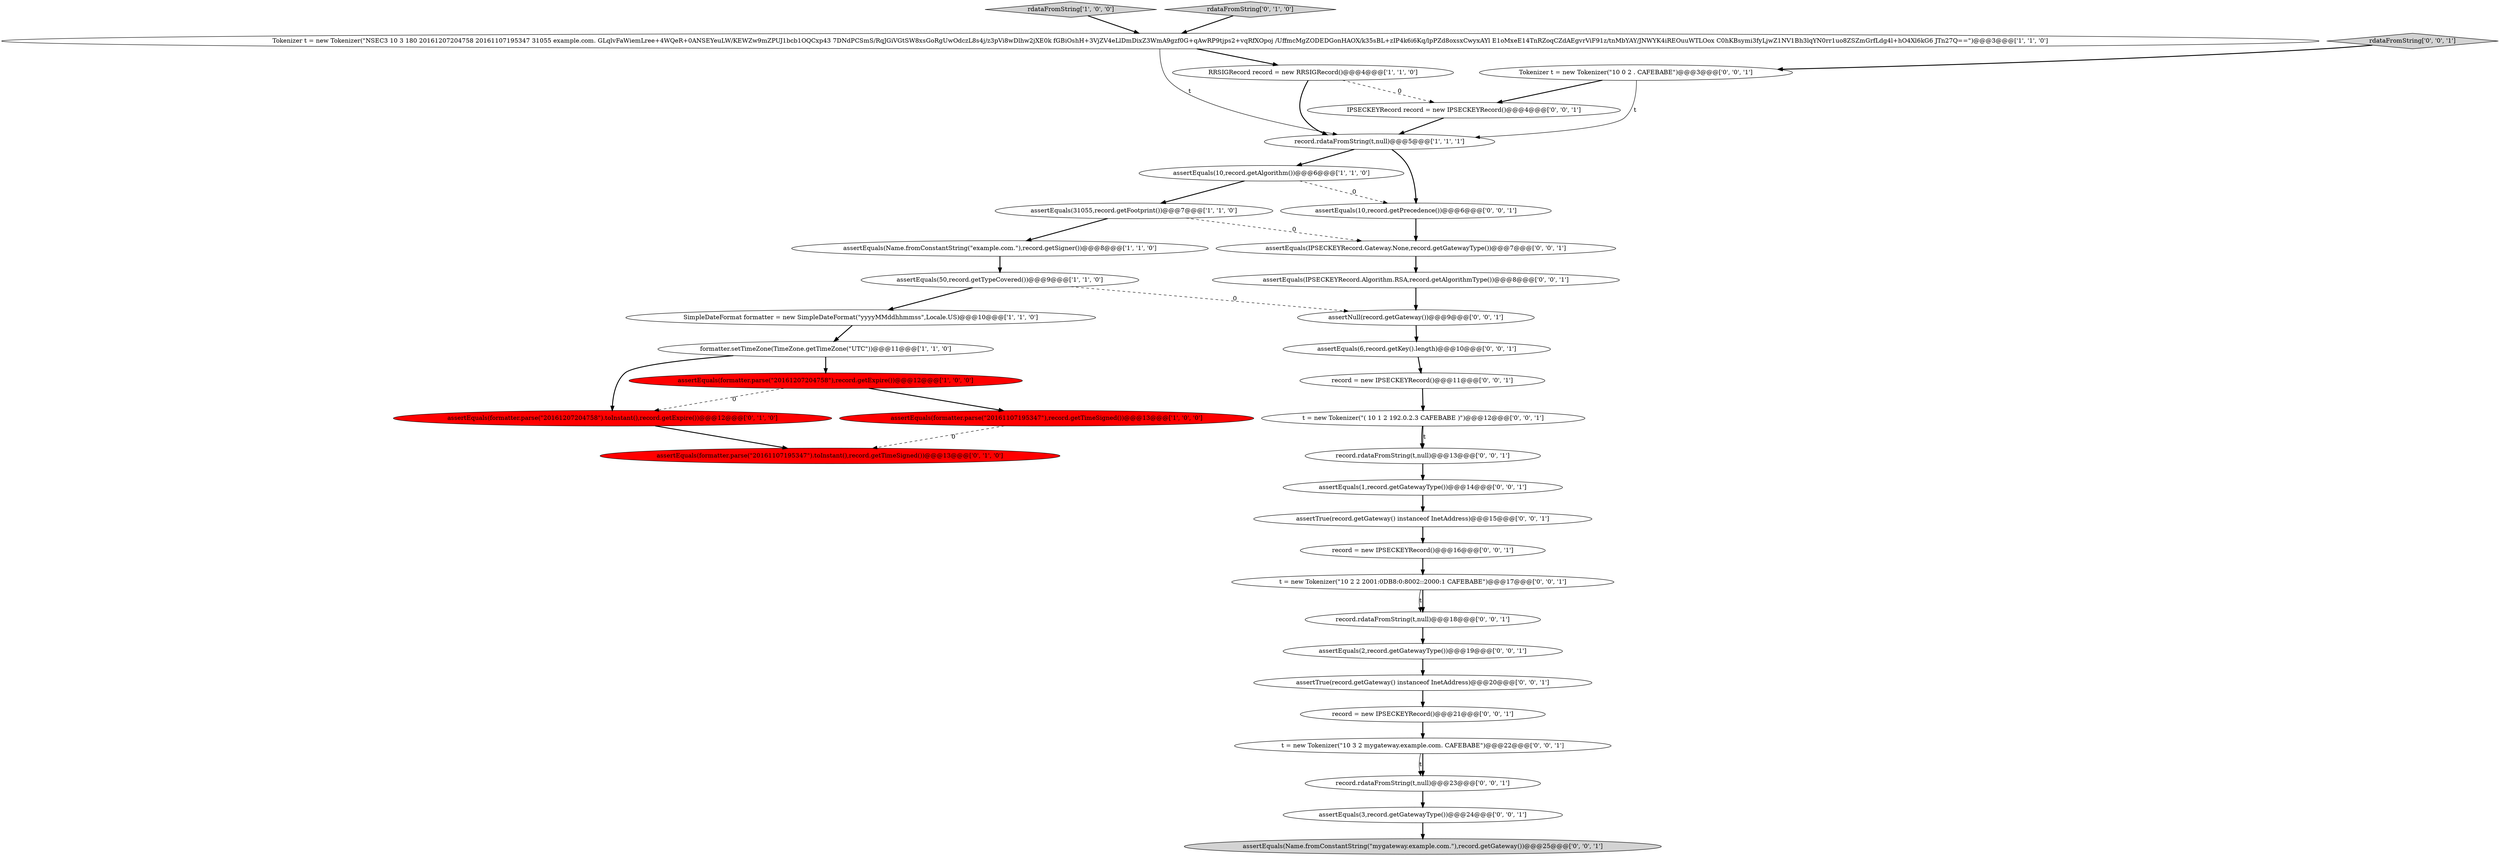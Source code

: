 digraph {
15 [style = filled, label = "record = new IPSECKEYRecord()@@@16@@@['0', '0', '1']", fillcolor = white, shape = ellipse image = "AAA0AAABBB3BBB"];
11 [style = filled, label = "assertEquals(Name.fromConstantString(\"example.com.\"),record.getSigner())@@@8@@@['1', '1', '0']", fillcolor = white, shape = ellipse image = "AAA0AAABBB1BBB"];
19 [style = filled, label = "record = new IPSECKEYRecord()@@@11@@@['0', '0', '1']", fillcolor = white, shape = ellipse image = "AAA0AAABBB3BBB"];
20 [style = filled, label = "record.rdataFromString(t,null)@@@13@@@['0', '0', '1']", fillcolor = white, shape = ellipse image = "AAA0AAABBB3BBB"];
3 [style = filled, label = "assertEquals(31055,record.getFootprint())@@@7@@@['1', '1', '0']", fillcolor = white, shape = ellipse image = "AAA0AAABBB1BBB"];
10 [style = filled, label = "record.rdataFromString(t,null)@@@5@@@['1', '1', '1']", fillcolor = white, shape = ellipse image = "AAA0AAABBB1BBB"];
31 [style = filled, label = "record.rdataFromString(t,null)@@@18@@@['0', '0', '1']", fillcolor = white, shape = ellipse image = "AAA0AAABBB3BBB"];
32 [style = filled, label = "assertEquals(3,record.getGatewayType())@@@24@@@['0', '0', '1']", fillcolor = white, shape = ellipse image = "AAA0AAABBB3BBB"];
13 [style = filled, label = "assertEquals(formatter.parse(\"20161107195347\").toInstant(),record.getTimeSigned())@@@13@@@['0', '1', '0']", fillcolor = red, shape = ellipse image = "AAA1AAABBB2BBB"];
7 [style = filled, label = "assertEquals(formatter.parse(\"20161107195347\"),record.getTimeSigned())@@@13@@@['1', '0', '0']", fillcolor = red, shape = ellipse image = "AAA1AAABBB1BBB"];
26 [style = filled, label = "rdataFromString['0', '0', '1']", fillcolor = lightgray, shape = diamond image = "AAA0AAABBB3BBB"];
12 [style = filled, label = "assertEquals(formatter.parse(\"20161207204758\").toInstant(),record.getExpire())@@@12@@@['0', '1', '0']", fillcolor = red, shape = ellipse image = "AAA1AAABBB2BBB"];
34 [style = filled, label = "Tokenizer t = new Tokenizer(\"10 0 2 . CAFEBABE\")@@@3@@@['0', '0', '1']", fillcolor = white, shape = ellipse image = "AAA0AAABBB3BBB"];
33 [style = filled, label = "t = new Tokenizer(\"10 3 2 mygateway.example.com. CAFEBABE\")@@@22@@@['0', '0', '1']", fillcolor = white, shape = ellipse image = "AAA0AAABBB3BBB"];
37 [style = filled, label = "assertEquals(6,record.getKey().length)@@@10@@@['0', '0', '1']", fillcolor = white, shape = ellipse image = "AAA0AAABBB3BBB"];
21 [style = filled, label = "assertEquals(1,record.getGatewayType())@@@14@@@['0', '0', '1']", fillcolor = white, shape = ellipse image = "AAA0AAABBB3BBB"];
35 [style = filled, label = "record = new IPSECKEYRecord()@@@21@@@['0', '0', '1']", fillcolor = white, shape = ellipse image = "AAA0AAABBB3BBB"];
24 [style = filled, label = "assertEquals(IPSECKEYRecord.Gateway.None,record.getGatewayType())@@@7@@@['0', '0', '1']", fillcolor = white, shape = ellipse image = "AAA0AAABBB3BBB"];
29 [style = filled, label = "assertEquals(Name.fromConstantString(\"mygateway.example.com.\"),record.getGateway())@@@25@@@['0', '0', '1']", fillcolor = lightgray, shape = ellipse image = "AAA0AAABBB3BBB"];
16 [style = filled, label = "assertTrue(record.getGateway() instanceof InetAddress)@@@15@@@['0', '0', '1']", fillcolor = white, shape = ellipse image = "AAA0AAABBB3BBB"];
8 [style = filled, label = "Tokenizer t = new Tokenizer(\"NSEC3 10 3 180 20161207204758 20161107195347 31055 example.com. GLqlvFaWiemLree+4WQeR+0ANSEYeuLW/KEWZw9mZPUJ1bcb1OQCxp43 7DNdPCSmS/RqJGiVGtSW8xsGoRgUwOdczL8s4j/z3pVi8wDlhw2jXE0k fGBiOshH+3VjZV4eLlDmDixZ3WmA9gzf0G+qAwRP9tjps2+vqRfXOpoj /UffmcMgZODEDGonHAOX/k35sBL+zIP4k6i6Kq/lpPZd8oxsxCwyxAYl E1oMxeE14TnRZoqCZdAEgvrViF91z/tnMbYAY/JNWYK4iREOuuWTLOox C0hKBsymi3fyLjwZ1NV1Bh3lqYN0rr1uo8ZSZmGrfLdg4l+hO4Xl6kG6 JTn27Q==\")@@@3@@@['1', '1', '0']", fillcolor = white, shape = ellipse image = "AAA0AAABBB1BBB"];
23 [style = filled, label = "assertEquals(IPSECKEYRecord.Algorithm.RSA,record.getAlgorithmType())@@@8@@@['0', '0', '1']", fillcolor = white, shape = ellipse image = "AAA0AAABBB3BBB"];
5 [style = filled, label = "rdataFromString['1', '0', '0']", fillcolor = lightgray, shape = diamond image = "AAA0AAABBB1BBB"];
2 [style = filled, label = "SimpleDateFormat formatter = new SimpleDateFormat(\"yyyyMMddhhmmss\",Locale.US)@@@10@@@['1', '1', '0']", fillcolor = white, shape = ellipse image = "AAA0AAABBB1BBB"];
36 [style = filled, label = "assertNull(record.getGateway())@@@9@@@['0', '0', '1']", fillcolor = white, shape = ellipse image = "AAA0AAABBB3BBB"];
25 [style = filled, label = "t = new Tokenizer(\"( 10 1 2 192.0.2.3 CAFEBABE )\")@@@12@@@['0', '0', '1']", fillcolor = white, shape = ellipse image = "AAA0AAABBB3BBB"];
0 [style = filled, label = "RRSIGRecord record = new RRSIGRecord()@@@4@@@['1', '1', '0']", fillcolor = white, shape = ellipse image = "AAA0AAABBB1BBB"];
1 [style = filled, label = "assertEquals(10,record.getAlgorithm())@@@6@@@['1', '1', '0']", fillcolor = white, shape = ellipse image = "AAA0AAABBB1BBB"];
18 [style = filled, label = "assertTrue(record.getGateway() instanceof InetAddress)@@@20@@@['0', '0', '1']", fillcolor = white, shape = ellipse image = "AAA0AAABBB3BBB"];
4 [style = filled, label = "formatter.setTimeZone(TimeZone.getTimeZone(\"UTC\"))@@@11@@@['1', '1', '0']", fillcolor = white, shape = ellipse image = "AAA0AAABBB1BBB"];
27 [style = filled, label = "IPSECKEYRecord record = new IPSECKEYRecord()@@@4@@@['0', '0', '1']", fillcolor = white, shape = ellipse image = "AAA0AAABBB3BBB"];
30 [style = filled, label = "t = new Tokenizer(\"10 2 2 2001:0DB8:0:8002::2000:1 CAFEBABE\")@@@17@@@['0', '0', '1']", fillcolor = white, shape = ellipse image = "AAA0AAABBB3BBB"];
17 [style = filled, label = "record.rdataFromString(t,null)@@@23@@@['0', '0', '1']", fillcolor = white, shape = ellipse image = "AAA0AAABBB3BBB"];
9 [style = filled, label = "assertEquals(50,record.getTypeCovered())@@@9@@@['1', '1', '0']", fillcolor = white, shape = ellipse image = "AAA0AAABBB1BBB"];
22 [style = filled, label = "assertEquals(2,record.getGatewayType())@@@19@@@['0', '0', '1']", fillcolor = white, shape = ellipse image = "AAA0AAABBB3BBB"];
6 [style = filled, label = "assertEquals(formatter.parse(\"20161207204758\"),record.getExpire())@@@12@@@['1', '0', '0']", fillcolor = red, shape = ellipse image = "AAA1AAABBB1BBB"];
14 [style = filled, label = "rdataFromString['0', '1', '0']", fillcolor = lightgray, shape = diamond image = "AAA0AAABBB2BBB"];
28 [style = filled, label = "assertEquals(10,record.getPrecedence())@@@6@@@['0', '0', '1']", fillcolor = white, shape = ellipse image = "AAA0AAABBB3BBB"];
9->36 [style = dashed, label="0"];
16->15 [style = bold, label=""];
5->8 [style = bold, label=""];
10->28 [style = bold, label=""];
31->22 [style = bold, label=""];
33->17 [style = solid, label="t"];
9->2 [style = bold, label=""];
4->6 [style = bold, label=""];
30->31 [style = solid, label="t"];
26->34 [style = bold, label=""];
3->24 [style = dashed, label="0"];
35->33 [style = bold, label=""];
1->3 [style = bold, label=""];
3->11 [style = bold, label=""];
15->30 [style = bold, label=""];
0->27 [style = dashed, label="0"];
17->32 [style = bold, label=""];
1->28 [style = dashed, label="0"];
11->9 [style = bold, label=""];
2->4 [style = bold, label=""];
19->25 [style = bold, label=""];
6->12 [style = dashed, label="0"];
20->21 [style = bold, label=""];
8->0 [style = bold, label=""];
32->29 [style = bold, label=""];
12->13 [style = bold, label=""];
25->20 [style = bold, label=""];
0->10 [style = bold, label=""];
22->18 [style = bold, label=""];
30->31 [style = bold, label=""];
27->10 [style = bold, label=""];
7->13 [style = dashed, label="0"];
21->16 [style = bold, label=""];
4->12 [style = bold, label=""];
28->24 [style = bold, label=""];
18->35 [style = bold, label=""];
23->36 [style = bold, label=""];
14->8 [style = bold, label=""];
36->37 [style = bold, label=""];
37->19 [style = bold, label=""];
8->10 [style = solid, label="t"];
6->7 [style = bold, label=""];
10->1 [style = bold, label=""];
25->20 [style = solid, label="t"];
34->10 [style = solid, label="t"];
33->17 [style = bold, label=""];
34->27 [style = bold, label=""];
24->23 [style = bold, label=""];
}
